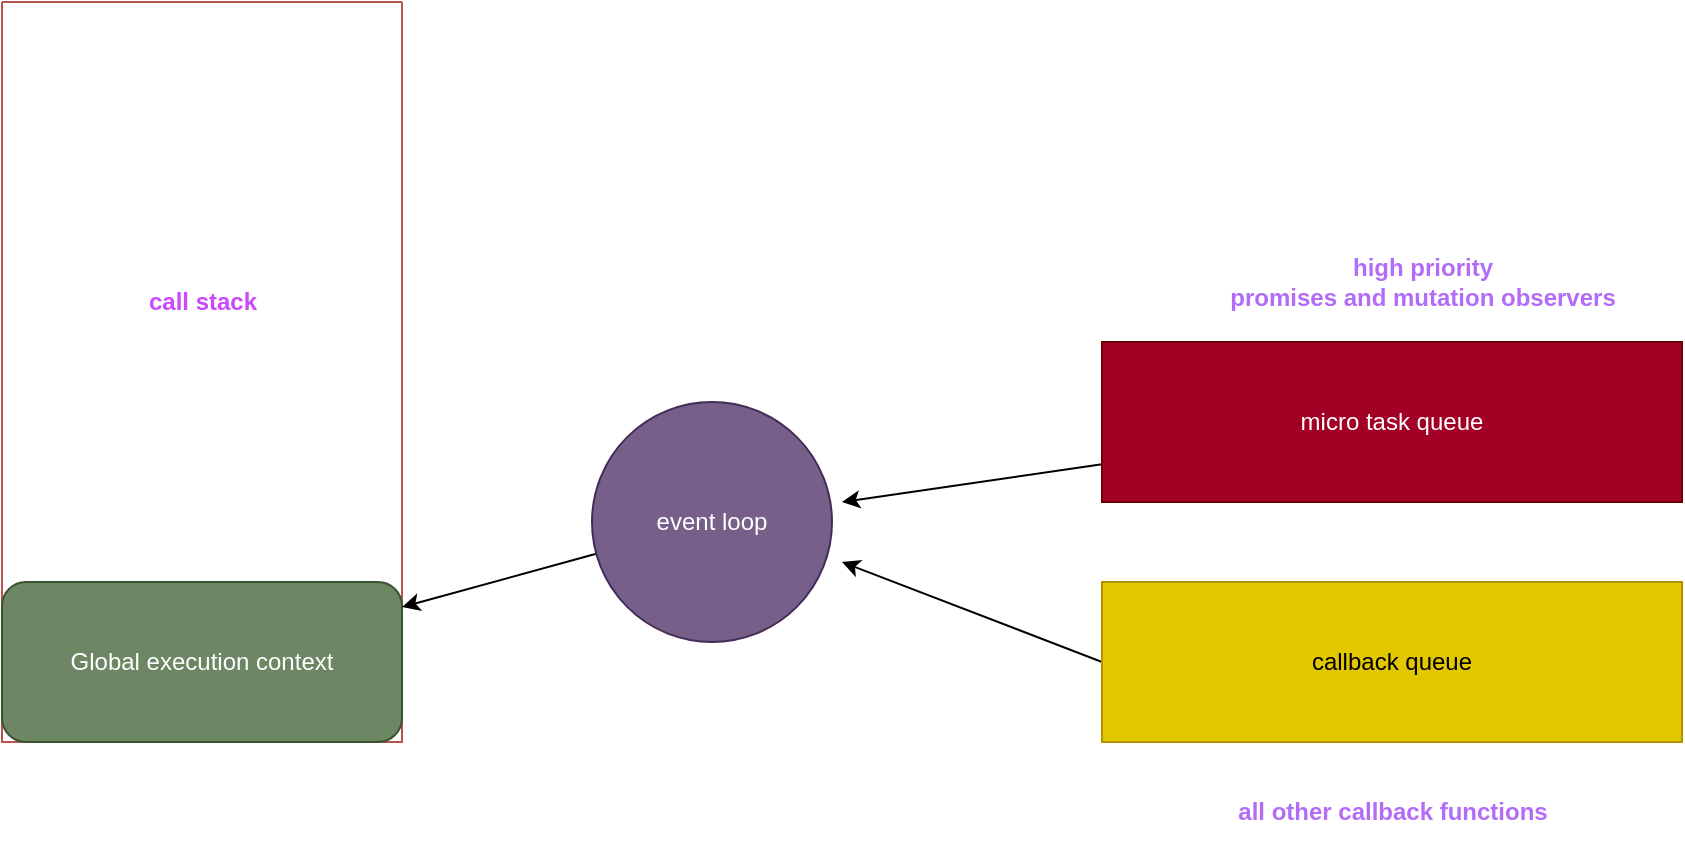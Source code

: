 <mxfile>
    <diagram id="p4x_P4icJ1jMykpe1S1N" name="Page-1">
        <mxGraphModel dx="1130" dy="490" grid="1" gridSize="10" guides="1" tooltips="1" connect="1" arrows="1" fold="1" page="1" pageScale="1" pageWidth="850" pageHeight="1100" math="0" shadow="0">
            <root>
                <mxCell id="0"/>
                <mxCell id="1" parent="0"/>
                <mxCell id="7" style="edgeStyle=none;html=1;exitX=0.5;exitY=1;exitDx=0;exitDy=0;" parent="1" source="2" edge="1">
                    <mxGeometry relative="1" as="geometry">
                        <mxPoint x="110" y="400" as="targetPoint"/>
                    </mxGeometry>
                </mxCell>
                <mxCell id="2" value="" style="swimlane;startSize=0;fillColor=#f8cecc;strokeColor=#b85450;" parent="1" vertex="1">
                    <mxGeometry x="10" y="30" width="200" height="370" as="geometry">
                        <mxRectangle x="10" y="30" width="50" height="40" as="alternateBounds"/>
                    </mxGeometry>
                </mxCell>
                <mxCell id="12" value="Global execution context" style="rounded=1;whiteSpace=wrap;html=1;fillColor=#6d8764;fontColor=#ffffff;strokeColor=#3A5431;" parent="2" vertex="1">
                    <mxGeometry y="290" width="200" height="80" as="geometry"/>
                </mxCell>
                <mxCell id="3" value="call stack" style="text;html=1;align=center;verticalAlign=middle;resizable=0;points=[];autosize=1;strokeColor=none;fillColor=none;fontStyle=1;fontColor=#CA49FA;" parent="2" vertex="1">
                    <mxGeometry x="60" y="135" width="80" height="30" as="geometry"/>
                </mxCell>
                <mxCell id="20" style="edgeStyle=none;html=1;exitX=0;exitY=0.5;exitDx=0;exitDy=0;" parent="1" source="6" edge="1">
                    <mxGeometry relative="1" as="geometry">
                        <mxPoint x="430" y="310" as="targetPoint"/>
                    </mxGeometry>
                </mxCell>
                <mxCell id="6" value="callback queue" style="rounded=0;whiteSpace=wrap;html=1;fillColor=#e3c800;strokeColor=#B09500;fontColor=#000000;" parent="1" vertex="1">
                    <mxGeometry x="560" y="320" width="290" height="80" as="geometry"/>
                </mxCell>
                <mxCell id="19" value="" style="edgeStyle=none;html=1;" parent="1" source="8" edge="1">
                    <mxGeometry relative="1" as="geometry">
                        <mxPoint x="430" y="280" as="targetPoint"/>
                    </mxGeometry>
                </mxCell>
                <mxCell id="8" value="micro task queue" style="rounded=0;whiteSpace=wrap;html=1;fillColor=#a20025;fontColor=#ffffff;strokeColor=#6F0000;" parent="1" vertex="1">
                    <mxGeometry x="560" y="200" width="290" height="80" as="geometry"/>
                </mxCell>
                <mxCell id="17" value="" style="edgeStyle=none;html=1;" parent="1" source="9" target="12" edge="1">
                    <mxGeometry relative="1" as="geometry"/>
                </mxCell>
                <mxCell id="9" value="event loop" style="ellipse;whiteSpace=wrap;html=1;aspect=fixed;fillColor=#76608a;fontColor=#ffffff;strokeColor=#432D57;" parent="1" vertex="1">
                    <mxGeometry x="305" y="230" width="120" height="120" as="geometry"/>
                </mxCell>
                <mxCell id="16" value="high priority&lt;br&gt;promises and mutation observers" style="text;html=1;align=center;verticalAlign=middle;resizable=0;points=[];autosize=1;strokeColor=none;fillColor=none;fontStyle=1;fontColor=#B26CF7;" parent="1" vertex="1">
                    <mxGeometry x="610" y="150" width="220" height="40" as="geometry"/>
                </mxCell>
                <mxCell id="21" value="all other callback functions" style="text;html=1;align=center;verticalAlign=middle;resizable=0;points=[];autosize=1;strokeColor=none;fillColor=none;fontStyle=1;labelBackgroundColor=none;fontColor=#B26CF7;" parent="1" vertex="1">
                    <mxGeometry x="615" y="420" width="180" height="30" as="geometry"/>
                </mxCell>
            </root>
        </mxGraphModel>
    </diagram>
</mxfile>